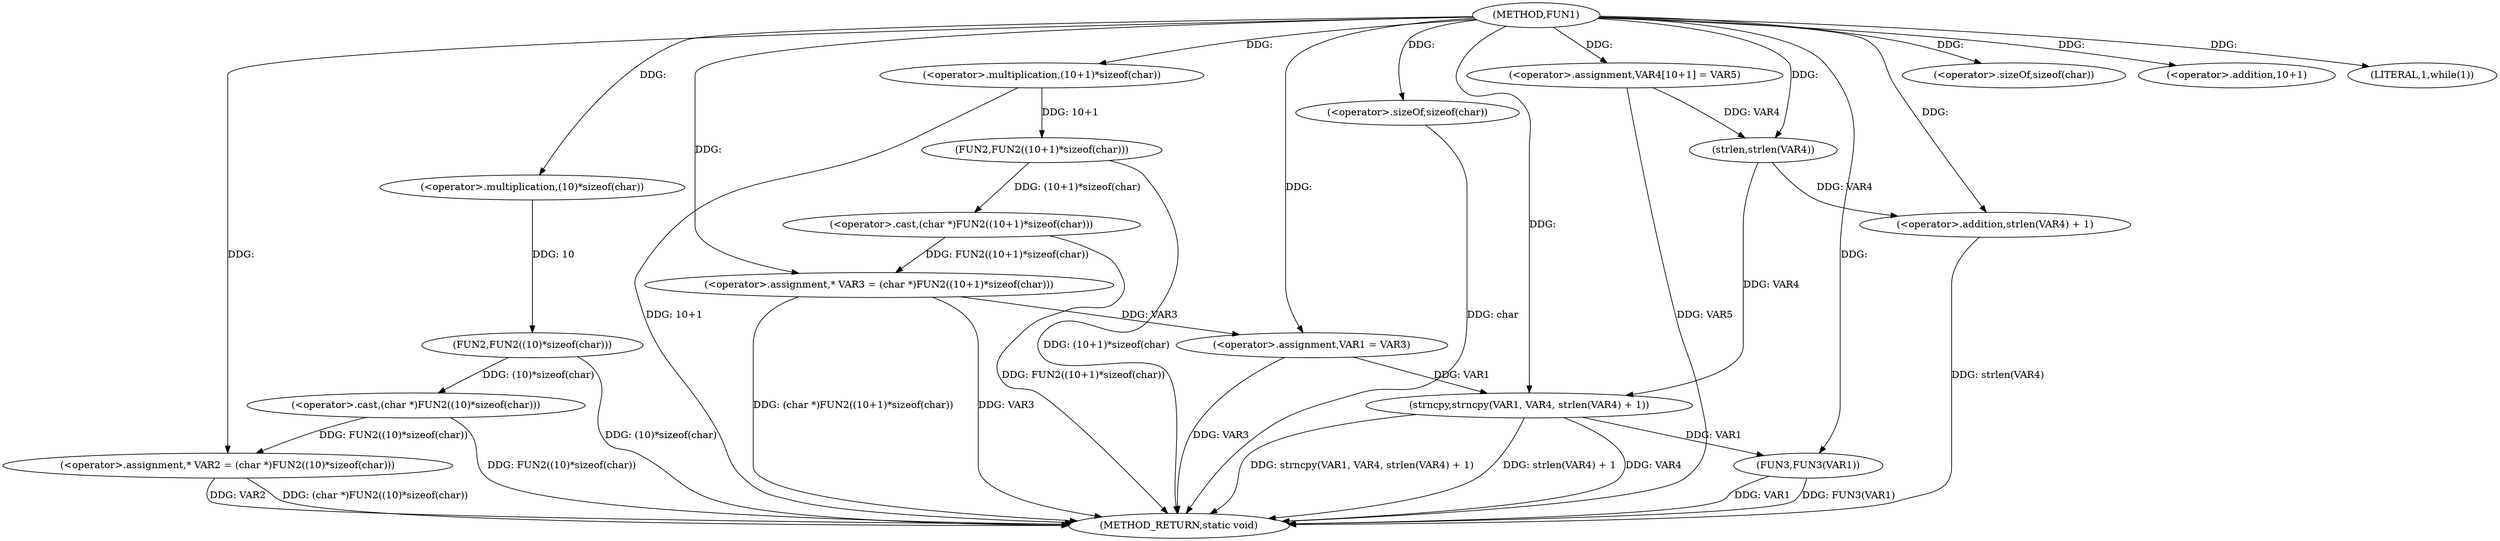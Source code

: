 digraph FUN1 {  
"1000100" [label = "(METHOD,FUN1)" ]
"1000146" [label = "(METHOD_RETURN,static void)" ]
"1000104" [label = "(<operator>.assignment,* VAR2 = (char *)FUN2((10)*sizeof(char)))" ]
"1000106" [label = "(<operator>.cast,(char *)FUN2((10)*sizeof(char)))" ]
"1000108" [label = "(FUN2,FUN2((10)*sizeof(char)))" ]
"1000109" [label = "(<operator>.multiplication,(10)*sizeof(char))" ]
"1000111" [label = "(<operator>.sizeOf,sizeof(char))" ]
"1000114" [label = "(<operator>.assignment,* VAR3 = (char *)FUN2((10+1)*sizeof(char)))" ]
"1000116" [label = "(<operator>.cast,(char *)FUN2((10+1)*sizeof(char)))" ]
"1000118" [label = "(FUN2,FUN2((10+1)*sizeof(char)))" ]
"1000119" [label = "(<operator>.multiplication,(10+1)*sizeof(char))" ]
"1000120" [label = "(<operator>.addition,10+1)" ]
"1000123" [label = "(<operator>.sizeOf,sizeof(char))" ]
"1000126" [label = "(LITERAL,1,while(1))" ]
"1000128" [label = "(<operator>.assignment,VAR1 = VAR3)" ]
"1000134" [label = "(<operator>.assignment,VAR4[10+1] = VAR5)" ]
"1000137" [label = "(strncpy,strncpy(VAR1, VAR4, strlen(VAR4) + 1))" ]
"1000140" [label = "(<operator>.addition,strlen(VAR4) + 1)" ]
"1000141" [label = "(strlen,strlen(VAR4))" ]
"1000144" [label = "(FUN3,FUN3(VAR1))" ]
  "1000128" -> "1000146"  [ label = "DDG: VAR3"] 
  "1000106" -> "1000146"  [ label = "DDG: FUN2((10)*sizeof(char))"] 
  "1000104" -> "1000146"  [ label = "DDG: VAR2"] 
  "1000137" -> "1000146"  [ label = "DDG: strlen(VAR4) + 1"] 
  "1000114" -> "1000146"  [ label = "DDG: VAR3"] 
  "1000116" -> "1000146"  [ label = "DDG: FUN2((10+1)*sizeof(char))"] 
  "1000119" -> "1000146"  [ label = "DDG: 10+1"] 
  "1000118" -> "1000146"  [ label = "DDG: (10+1)*sizeof(char)"] 
  "1000114" -> "1000146"  [ label = "DDG: (char *)FUN2((10+1)*sizeof(char))"] 
  "1000123" -> "1000146"  [ label = "DDG: char"] 
  "1000140" -> "1000146"  [ label = "DDG: strlen(VAR4)"] 
  "1000137" -> "1000146"  [ label = "DDG: VAR4"] 
  "1000144" -> "1000146"  [ label = "DDG: FUN3(VAR1)"] 
  "1000134" -> "1000146"  [ label = "DDG: VAR5"] 
  "1000144" -> "1000146"  [ label = "DDG: VAR1"] 
  "1000137" -> "1000146"  [ label = "DDG: strncpy(VAR1, VAR4, strlen(VAR4) + 1)"] 
  "1000104" -> "1000146"  [ label = "DDG: (char *)FUN2((10)*sizeof(char))"] 
  "1000108" -> "1000146"  [ label = "DDG: (10)*sizeof(char)"] 
  "1000106" -> "1000104"  [ label = "DDG: FUN2((10)*sizeof(char))"] 
  "1000100" -> "1000104"  [ label = "DDG: "] 
  "1000108" -> "1000106"  [ label = "DDG: (10)*sizeof(char)"] 
  "1000109" -> "1000108"  [ label = "DDG: 10"] 
  "1000100" -> "1000109"  [ label = "DDG: "] 
  "1000100" -> "1000111"  [ label = "DDG: "] 
  "1000116" -> "1000114"  [ label = "DDG: FUN2((10+1)*sizeof(char))"] 
  "1000100" -> "1000114"  [ label = "DDG: "] 
  "1000118" -> "1000116"  [ label = "DDG: (10+1)*sizeof(char)"] 
  "1000119" -> "1000118"  [ label = "DDG: 10+1"] 
  "1000100" -> "1000119"  [ label = "DDG: "] 
  "1000100" -> "1000120"  [ label = "DDG: "] 
  "1000100" -> "1000123"  [ label = "DDG: "] 
  "1000100" -> "1000126"  [ label = "DDG: "] 
  "1000114" -> "1000128"  [ label = "DDG: VAR3"] 
  "1000100" -> "1000128"  [ label = "DDG: "] 
  "1000100" -> "1000134"  [ label = "DDG: "] 
  "1000128" -> "1000137"  [ label = "DDG: VAR1"] 
  "1000100" -> "1000137"  [ label = "DDG: "] 
  "1000141" -> "1000137"  [ label = "DDG: VAR4"] 
  "1000141" -> "1000140"  [ label = "DDG: VAR4"] 
  "1000134" -> "1000141"  [ label = "DDG: VAR4"] 
  "1000100" -> "1000141"  [ label = "DDG: "] 
  "1000100" -> "1000140"  [ label = "DDG: "] 
  "1000137" -> "1000144"  [ label = "DDG: VAR1"] 
  "1000100" -> "1000144"  [ label = "DDG: "] 
}
